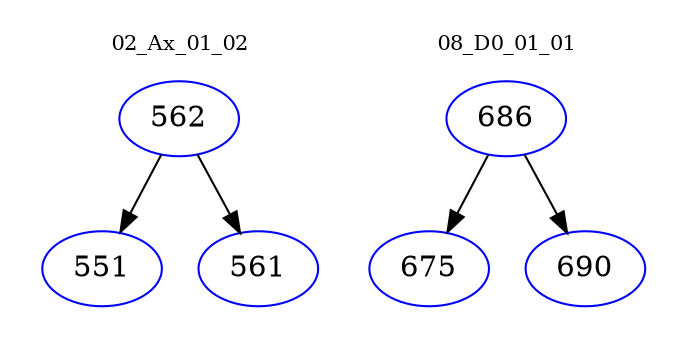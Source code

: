 digraph{
subgraph cluster_0 {
color = white
label = "02_Ax_01_02";
fontsize=10;
T0_562 [label="562", color="blue"]
T0_562 -> T0_551 [color="black"]
T0_551 [label="551", color="blue"]
T0_562 -> T0_561 [color="black"]
T0_561 [label="561", color="blue"]
}
subgraph cluster_1 {
color = white
label = "08_D0_01_01";
fontsize=10;
T1_686 [label="686", color="blue"]
T1_686 -> T1_675 [color="black"]
T1_675 [label="675", color="blue"]
T1_686 -> T1_690 [color="black"]
T1_690 [label="690", color="blue"]
}
}
